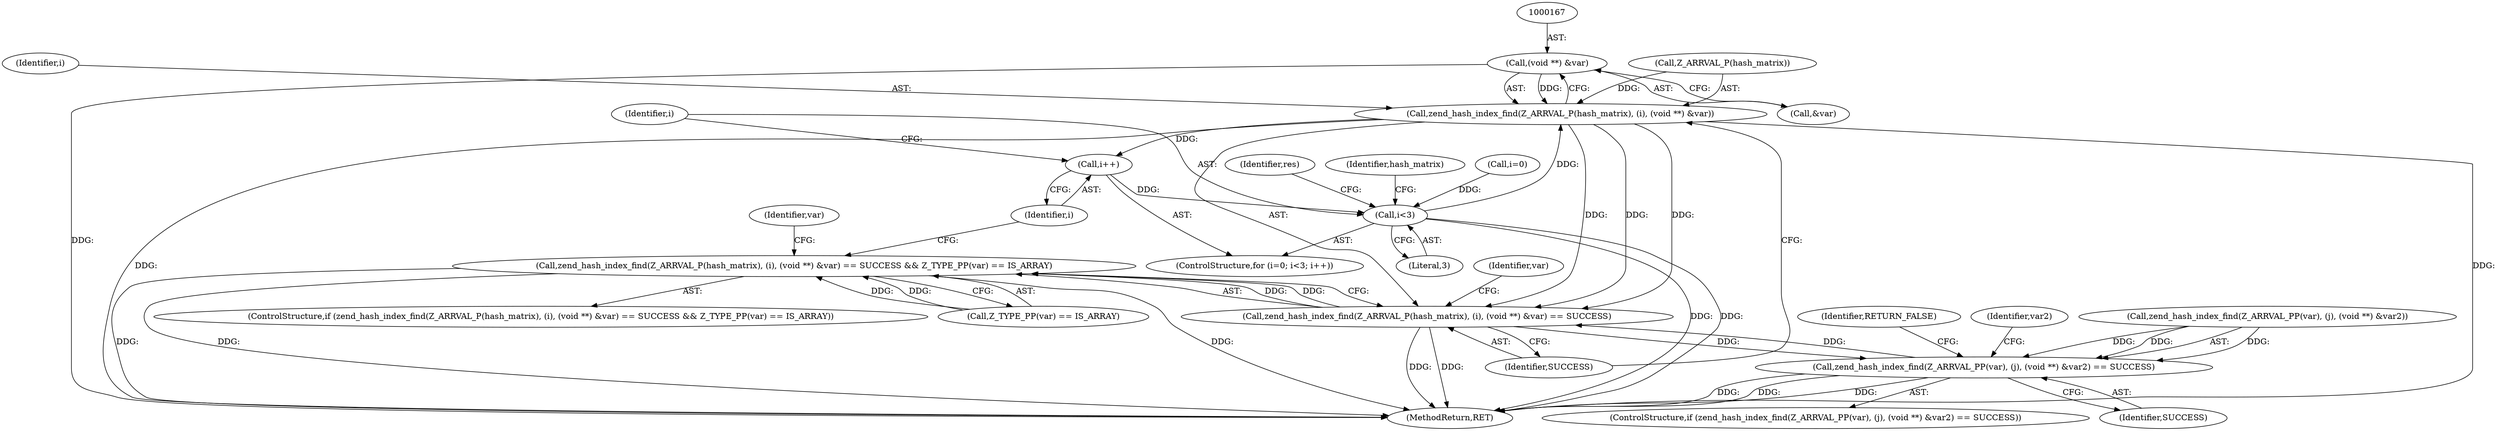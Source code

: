 digraph "0_php-src_2938329ce19cb8c4197dec146c3ec887c6f61d01_0@pointer" {
"1000166" [label="(Call,(void **) &var)"];
"1000162" [label="(Call,zend_hash_index_find(Z_ARRVAL_P(hash_matrix), (i), (void **) &var))"];
"1000156" [label="(Call,i++)"];
"1000153" [label="(Call,i<3)"];
"1000161" [label="(Call,zend_hash_index_find(Z_ARRVAL_P(hash_matrix), (i), (void **) &var) == SUCCESS)"];
"1000160" [label="(Call,zend_hash_index_find(Z_ARRVAL_P(hash_matrix), (i), (void **) &var) == SUCCESS && Z_TYPE_PP(var) == IS_ARRAY)"];
"1000200" [label="(Call,zend_hash_index_find(Z_ARRVAL_PP(var), (j), (void **) &var2) == SUCCESS)"];
"1000155" [label="(Literal,3)"];
"1000173" [label="(Identifier,var)"];
"1000255" [label="(Identifier,res)"];
"1000157" [label="(Identifier,i)"];
"1000161" [label="(Call,zend_hash_index_find(Z_ARRVAL_P(hash_matrix), (i), (void **) &var) == SUCCESS)"];
"1000180" [label="(Identifier,var)"];
"1000149" [label="(ControlStructure,for (i=0; i<3; i++))"];
"1000164" [label="(Identifier,hash_matrix)"];
"1000159" [label="(ControlStructure,if (zend_hash_index_find(Z_ARRVAL_P(hash_matrix), (i), (void **) &var) == SUCCESS && Z_TYPE_PP(var) == IS_ARRAY))"];
"1000162" [label="(Call,zend_hash_index_find(Z_ARRVAL_P(hash_matrix), (i), (void **) &var))"];
"1000166" [label="(Call,(void **) &var)"];
"1000153" [label="(Call,i<3)"];
"1000160" [label="(Call,zend_hash_index_find(Z_ARRVAL_P(hash_matrix), (i), (void **) &var) == SUCCESS && Z_TYPE_PP(var) == IS_ARRAY)"];
"1000201" [label="(Call,zend_hash_index_find(Z_ARRVAL_PP(var), (j), (void **) &var2))"];
"1000200" [label="(Call,zend_hash_index_find(Z_ARRVAL_PP(var), (j), (void **) &var2) == SUCCESS)"];
"1000150" [label="(Call,i=0)"];
"1000165" [label="(Identifier,i)"];
"1000199" [label="(ControlStructure,if (zend_hash_index_find(Z_ARRVAL_PP(var), (j), (void **) &var2) == SUCCESS))"];
"1000163" [label="(Call,Z_ARRVAL_P(hash_matrix))"];
"1000170" [label="(Identifier,SUCCESS)"];
"1000253" [label="(Identifier,RETURN_FALSE)"];
"1000168" [label="(Call,&var)"];
"1000272" [label="(MethodReturn,RET)"];
"1000209" [label="(Identifier,SUCCESS)"];
"1000156" [label="(Call,i++)"];
"1000214" [label="(Identifier,var2)"];
"1000154" [label="(Identifier,i)"];
"1000171" [label="(Call,Z_TYPE_PP(var) == IS_ARRAY)"];
"1000166" -> "1000162"  [label="AST: "];
"1000166" -> "1000168"  [label="CFG: "];
"1000167" -> "1000166"  [label="AST: "];
"1000168" -> "1000166"  [label="AST: "];
"1000162" -> "1000166"  [label="CFG: "];
"1000166" -> "1000272"  [label="DDG: "];
"1000166" -> "1000162"  [label="DDG: "];
"1000162" -> "1000161"  [label="AST: "];
"1000163" -> "1000162"  [label="AST: "];
"1000165" -> "1000162"  [label="AST: "];
"1000170" -> "1000162"  [label="CFG: "];
"1000162" -> "1000272"  [label="DDG: "];
"1000162" -> "1000272"  [label="DDG: "];
"1000162" -> "1000156"  [label="DDG: "];
"1000162" -> "1000161"  [label="DDG: "];
"1000162" -> "1000161"  [label="DDG: "];
"1000162" -> "1000161"  [label="DDG: "];
"1000163" -> "1000162"  [label="DDG: "];
"1000153" -> "1000162"  [label="DDG: "];
"1000156" -> "1000149"  [label="AST: "];
"1000156" -> "1000157"  [label="CFG: "];
"1000157" -> "1000156"  [label="AST: "];
"1000154" -> "1000156"  [label="CFG: "];
"1000156" -> "1000153"  [label="DDG: "];
"1000153" -> "1000149"  [label="AST: "];
"1000153" -> "1000155"  [label="CFG: "];
"1000154" -> "1000153"  [label="AST: "];
"1000155" -> "1000153"  [label="AST: "];
"1000164" -> "1000153"  [label="CFG: "];
"1000255" -> "1000153"  [label="CFG: "];
"1000153" -> "1000272"  [label="DDG: "];
"1000153" -> "1000272"  [label="DDG: "];
"1000150" -> "1000153"  [label="DDG: "];
"1000161" -> "1000160"  [label="AST: "];
"1000161" -> "1000170"  [label="CFG: "];
"1000170" -> "1000161"  [label="AST: "];
"1000173" -> "1000161"  [label="CFG: "];
"1000160" -> "1000161"  [label="CFG: "];
"1000161" -> "1000272"  [label="DDG: "];
"1000161" -> "1000272"  [label="DDG: "];
"1000161" -> "1000160"  [label="DDG: "];
"1000161" -> "1000160"  [label="DDG: "];
"1000200" -> "1000161"  [label="DDG: "];
"1000161" -> "1000200"  [label="DDG: "];
"1000160" -> "1000159"  [label="AST: "];
"1000160" -> "1000171"  [label="CFG: "];
"1000171" -> "1000160"  [label="AST: "];
"1000180" -> "1000160"  [label="CFG: "];
"1000157" -> "1000160"  [label="CFG: "];
"1000160" -> "1000272"  [label="DDG: "];
"1000160" -> "1000272"  [label="DDG: "];
"1000160" -> "1000272"  [label="DDG: "];
"1000171" -> "1000160"  [label="DDG: "];
"1000171" -> "1000160"  [label="DDG: "];
"1000200" -> "1000199"  [label="AST: "];
"1000200" -> "1000209"  [label="CFG: "];
"1000201" -> "1000200"  [label="AST: "];
"1000209" -> "1000200"  [label="AST: "];
"1000214" -> "1000200"  [label="CFG: "];
"1000253" -> "1000200"  [label="CFG: "];
"1000200" -> "1000272"  [label="DDG: "];
"1000200" -> "1000272"  [label="DDG: "];
"1000200" -> "1000272"  [label="DDG: "];
"1000201" -> "1000200"  [label="DDG: "];
"1000201" -> "1000200"  [label="DDG: "];
"1000201" -> "1000200"  [label="DDG: "];
}
